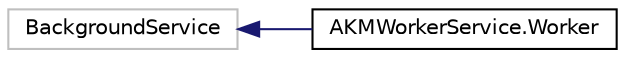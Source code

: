 digraph "Graphical Class Hierarchy"
{
 // LATEX_PDF_SIZE
  edge [fontname="Helvetica",fontsize="10",labelfontname="Helvetica",labelfontsize="10"];
  node [fontname="Helvetica",fontsize="10",shape=record];
  rankdir="LR";
  Node35 [label="BackgroundService",height=0.2,width=0.4,color="grey75", fillcolor="white", style="filled",tooltip=" "];
  Node35 -> Node0 [dir="back",color="midnightblue",fontsize="10",style="solid",fontname="Helvetica"];
  Node0 [label="AKMWorkerService.Worker",height=0.2,width=0.4,color="black", fillcolor="white", style="filled",URL="$class_a_k_m_worker_service_1_1_worker.html",tooltip=" "];
}
